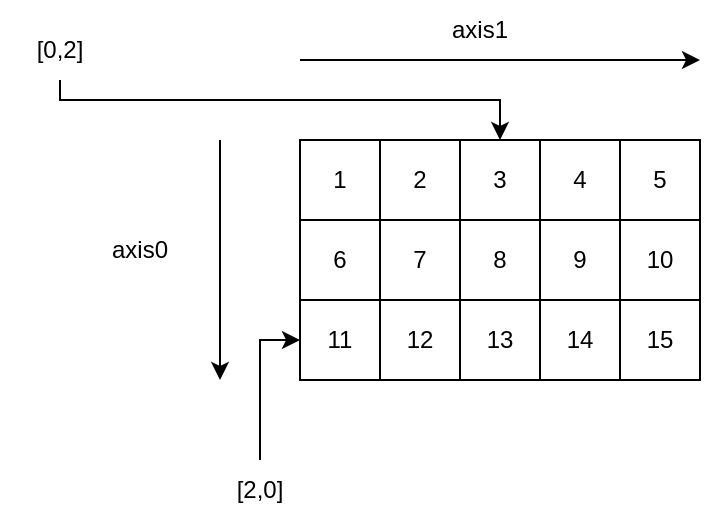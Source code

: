 <mxfile version="20.7.4" type="device"><diagram id="Bub6pRiLupXByeAKMDDL" name="Page-1"><mxGraphModel dx="1038" dy="704" grid="1" gridSize="10" guides="1" tooltips="1" connect="1" arrows="1" fold="1" page="1" pageScale="1" pageWidth="850" pageHeight="1100" math="0" shadow="0"><root><mxCell id="0"/><mxCell id="1" parent="0"/><mxCell id="J2L4ri_kyGFBNg3JKzMW-1" value="1" style="whiteSpace=wrap;html=1;aspect=fixed;" vertex="1" parent="1"><mxGeometry x="200" y="200" width="40" height="40" as="geometry"/></mxCell><mxCell id="J2L4ri_kyGFBNg3JKzMW-2" value="2" style="whiteSpace=wrap;html=1;aspect=fixed;" vertex="1" parent="1"><mxGeometry x="240" y="200" width="40" height="40" as="geometry"/></mxCell><mxCell id="J2L4ri_kyGFBNg3JKzMW-3" value="3" style="whiteSpace=wrap;html=1;aspect=fixed;" vertex="1" parent="1"><mxGeometry x="280" y="200" width="40" height="40" as="geometry"/></mxCell><mxCell id="J2L4ri_kyGFBNg3JKzMW-5" value="4" style="whiteSpace=wrap;html=1;aspect=fixed;" vertex="1" parent="1"><mxGeometry x="320" y="200" width="40" height="40" as="geometry"/></mxCell><mxCell id="J2L4ri_kyGFBNg3JKzMW-6" value="5" style="whiteSpace=wrap;html=1;aspect=fixed;" vertex="1" parent="1"><mxGeometry x="360" y="200" width="40" height="40" as="geometry"/></mxCell><mxCell id="J2L4ri_kyGFBNg3JKzMW-7" value="6" style="whiteSpace=wrap;html=1;aspect=fixed;" vertex="1" parent="1"><mxGeometry x="200" y="240" width="40" height="40" as="geometry"/></mxCell><mxCell id="J2L4ri_kyGFBNg3JKzMW-8" value="7" style="whiteSpace=wrap;html=1;aspect=fixed;" vertex="1" parent="1"><mxGeometry x="240" y="240" width="40" height="40" as="geometry"/></mxCell><mxCell id="J2L4ri_kyGFBNg3JKzMW-9" value="8" style="whiteSpace=wrap;html=1;aspect=fixed;" vertex="1" parent="1"><mxGeometry x="280" y="240" width="40" height="40" as="geometry"/></mxCell><mxCell id="J2L4ri_kyGFBNg3JKzMW-10" value="9" style="whiteSpace=wrap;html=1;aspect=fixed;" vertex="1" parent="1"><mxGeometry x="320" y="240" width="40" height="40" as="geometry"/></mxCell><mxCell id="J2L4ri_kyGFBNg3JKzMW-11" value="10" style="whiteSpace=wrap;html=1;aspect=fixed;" vertex="1" parent="1"><mxGeometry x="360" y="240" width="40" height="40" as="geometry"/></mxCell><mxCell id="J2L4ri_kyGFBNg3JKzMW-12" value="11" style="whiteSpace=wrap;html=1;aspect=fixed;" vertex="1" parent="1"><mxGeometry x="200" y="280" width="40" height="40" as="geometry"/></mxCell><mxCell id="J2L4ri_kyGFBNg3JKzMW-13" value="12" style="whiteSpace=wrap;html=1;aspect=fixed;" vertex="1" parent="1"><mxGeometry x="240" y="280" width="40" height="40" as="geometry"/></mxCell><mxCell id="J2L4ri_kyGFBNg3JKzMW-14" value="13" style="whiteSpace=wrap;html=1;aspect=fixed;" vertex="1" parent="1"><mxGeometry x="280" y="280" width="40" height="40" as="geometry"/></mxCell><mxCell id="J2L4ri_kyGFBNg3JKzMW-15" value="14" style="whiteSpace=wrap;html=1;aspect=fixed;" vertex="1" parent="1"><mxGeometry x="320" y="280" width="40" height="40" as="geometry"/></mxCell><mxCell id="J2L4ri_kyGFBNg3JKzMW-16" value="15" style="whiteSpace=wrap;html=1;aspect=fixed;" vertex="1" parent="1"><mxGeometry x="360" y="280" width="40" height="40" as="geometry"/></mxCell><mxCell id="J2L4ri_kyGFBNg3JKzMW-17" value="" style="endArrow=classic;html=1;rounded=0;" edge="1" parent="1"><mxGeometry width="50" height="50" relative="1" as="geometry"><mxPoint x="160" y="200" as="sourcePoint"/><mxPoint x="160" y="320" as="targetPoint"/></mxGeometry></mxCell><mxCell id="J2L4ri_kyGFBNg3JKzMW-18" value="axis0" style="text;html=1;strokeColor=none;fillColor=none;align=center;verticalAlign=middle;whiteSpace=wrap;rounded=0;" vertex="1" parent="1"><mxGeometry x="90" y="240" width="60" height="30" as="geometry"/></mxCell><mxCell id="J2L4ri_kyGFBNg3JKzMW-19" value="" style="endArrow=classic;html=1;rounded=0;" edge="1" parent="1"><mxGeometry width="50" height="50" relative="1" as="geometry"><mxPoint x="200" y="160" as="sourcePoint"/><mxPoint x="400" y="160" as="targetPoint"/></mxGeometry></mxCell><mxCell id="J2L4ri_kyGFBNg3JKzMW-20" value="axis1" style="text;html=1;strokeColor=none;fillColor=none;align=center;verticalAlign=middle;whiteSpace=wrap;rounded=0;" vertex="1" parent="1"><mxGeometry x="260" y="130" width="60" height="30" as="geometry"/></mxCell><mxCell id="J2L4ri_kyGFBNg3JKzMW-21" value="" style="endArrow=classic;html=1;rounded=0;entryX=0.5;entryY=0;entryDx=0;entryDy=0;edgeStyle=orthogonalEdgeStyle;" edge="1" parent="1" source="J2L4ri_kyGFBNg3JKzMW-22" target="J2L4ri_kyGFBNg3JKzMW-3"><mxGeometry width="50" height="50" relative="1" as="geometry"><mxPoint x="80" y="160" as="sourcePoint"/><mxPoint x="450" y="340" as="targetPoint"/><Array as="points"><mxPoint x="80" y="180"/><mxPoint x="300" y="180"/></Array></mxGeometry></mxCell><mxCell id="J2L4ri_kyGFBNg3JKzMW-22" value="[0,2]" style="text;html=1;strokeColor=none;fillColor=none;align=center;verticalAlign=middle;whiteSpace=wrap;rounded=0;" vertex="1" parent="1"><mxGeometry x="50" y="140" width="60" height="30" as="geometry"/></mxCell><mxCell id="J2L4ri_kyGFBNg3JKzMW-23" value="" style="endArrow=classic;html=1;rounded=0;edgeStyle=orthogonalEdgeStyle;entryX=0;entryY=0.5;entryDx=0;entryDy=0;startArrow=none;" edge="1" parent="1" source="J2L4ri_kyGFBNg3JKzMW-26" target="J2L4ri_kyGFBNg3JKzMW-12"><mxGeometry width="50" height="50" relative="1" as="geometry"><mxPoint x="180" y="390" as="sourcePoint"/><mxPoint x="300" y="450" as="targetPoint"/><Array as="points"><mxPoint x="180" y="300"/></Array></mxGeometry></mxCell><mxCell id="J2L4ri_kyGFBNg3JKzMW-26" value="[2,0]" style="text;html=1;strokeColor=none;fillColor=none;align=center;verticalAlign=middle;whiteSpace=wrap;rounded=0;" vertex="1" parent="1"><mxGeometry x="150" y="360" width="60" height="30" as="geometry"/></mxCell></root></mxGraphModel></diagram></mxfile>